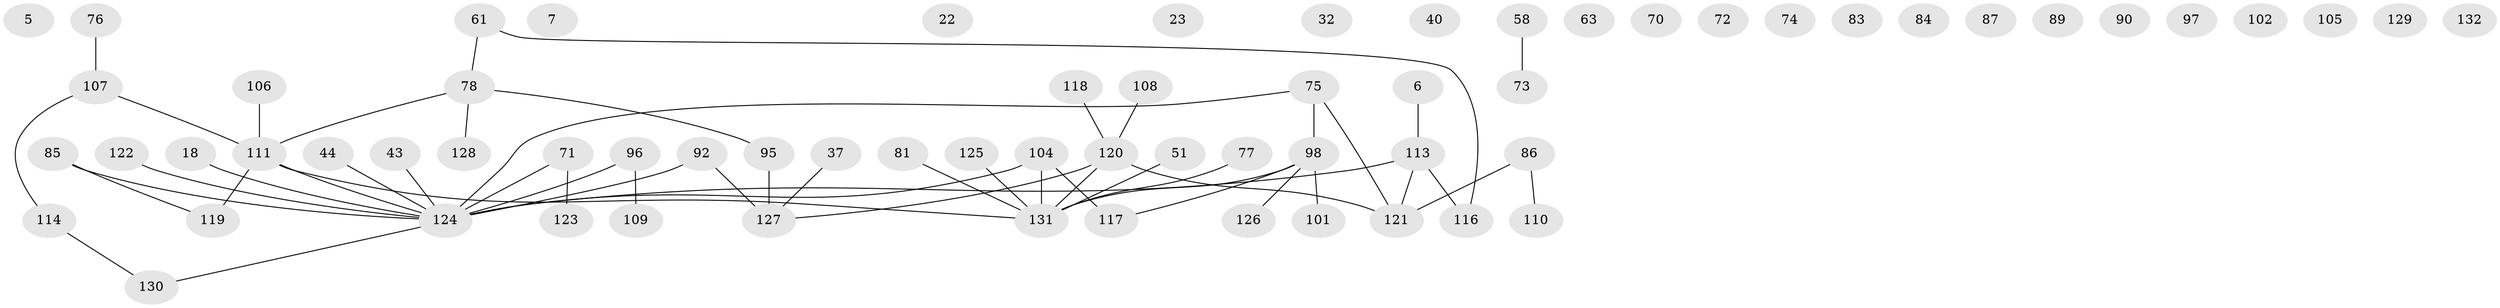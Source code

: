 // original degree distribution, {3: 0.23484848484848486, 2: 0.24242424242424243, 0: 0.14393939393939395, 1: 0.2727272727272727, 6: 0.015151515151515152, 4: 0.06818181818181818, 5: 0.022727272727272728}
// Generated by graph-tools (version 1.1) at 2025/43/03/04/25 21:43:43]
// undirected, 66 vertices, 54 edges
graph export_dot {
graph [start="1"]
  node [color=gray90,style=filled];
  5;
  6;
  7;
  18;
  22;
  23;
  32;
  37;
  40;
  43;
  44;
  51;
  58;
  61;
  63;
  70;
  71 [super="+13+25"];
  72;
  73 [super="+4"];
  74;
  75;
  76;
  77;
  78;
  81;
  83;
  84;
  85;
  86;
  87;
  89;
  90;
  92;
  95 [super="+59"];
  96;
  97;
  98 [super="+33+48"];
  101;
  102;
  104 [super="+2+94"];
  105 [super="+16"];
  106;
  107 [super="+35+79+82"];
  108 [super="+54"];
  109;
  110;
  111 [super="+69+88"];
  113 [super="+38+62+67"];
  114 [super="+60+17"];
  116 [super="+50"];
  117 [super="+3+93"];
  118;
  119 [super="+15"];
  120 [super="+66+91+103"];
  121 [super="+49+99"];
  122;
  123 [super="+55"];
  124 [super="+34+36+9+115"];
  125;
  126;
  127;
  128;
  129;
  130 [super="+20+47"];
  131 [super="+53+112"];
  132;
  6 -- 113;
  18 -- 124;
  37 -- 127;
  43 -- 124;
  44 -- 124;
  51 -- 131;
  58 -- 73;
  61 -- 78;
  61 -- 116;
  71 -- 124;
  71 -- 123;
  75 -- 121;
  75 -- 98;
  75 -- 124;
  76 -- 107;
  77 -- 131;
  78 -- 128;
  78 -- 95;
  78 -- 111;
  81 -- 131;
  85 -- 119;
  85 -- 124;
  86 -- 110;
  86 -- 121;
  92 -- 127;
  92 -- 124;
  95 -- 127 [weight=2];
  96 -- 109;
  96 -- 124;
  98 -- 101;
  98 -- 117;
  98 -- 126;
  98 -- 131 [weight=2];
  104 -- 117 [weight=2];
  104 -- 124 [weight=2];
  104 -- 131 [weight=2];
  106 -- 111;
  107 -- 111;
  107 -- 114;
  108 -- 120;
  111 -- 131 [weight=3];
  111 -- 119;
  111 -- 124;
  113 -- 116;
  113 -- 121 [weight=2];
  113 -- 124;
  114 -- 130;
  118 -- 120;
  120 -- 131;
  120 -- 121;
  120 -- 127;
  122 -- 124;
  124 -- 130;
  125 -- 131;
}
